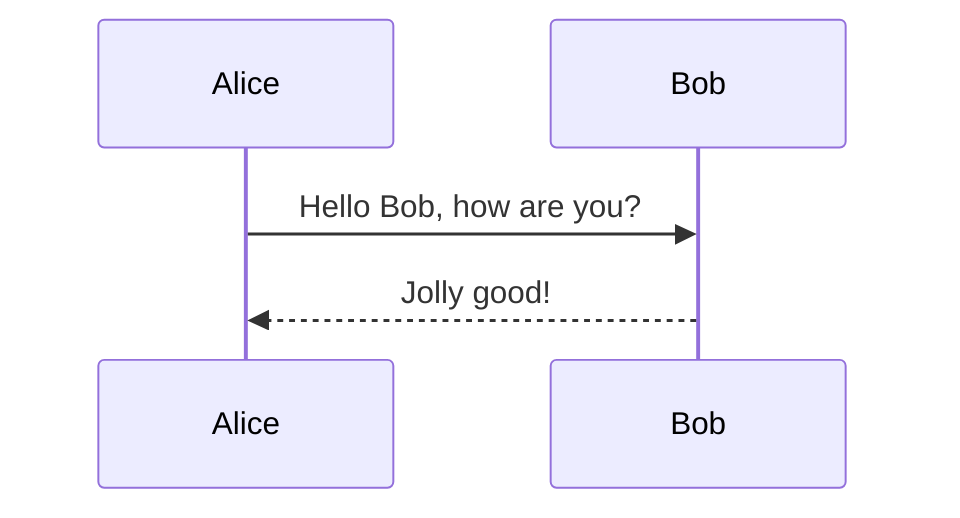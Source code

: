 sequenceDiagram
    participant Alice
    participant Bob
    Alice->>Bob: Hello Bob, how are you?
    Bob-->>Alice: Jolly good!